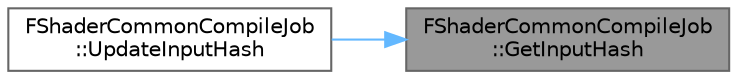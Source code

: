 digraph "FShaderCommonCompileJob::GetInputHash"
{
 // INTERACTIVE_SVG=YES
 // LATEX_PDF_SIZE
  bgcolor="transparent";
  edge [fontname=Helvetica,fontsize=10,labelfontname=Helvetica,labelfontsize=10];
  node [fontname=Helvetica,fontsize=10,shape=box,height=0.2,width=0.4];
  rankdir="RL";
  Node1 [id="Node000001",label="FShaderCommonCompileJob\l::GetInputHash",height=0.2,width=0.4,color="gray40", fillcolor="grey60", style="filled", fontcolor="black",tooltip="Returns hash of all inputs for this job (needed for caching)."];
  Node1 -> Node2 [id="edge1_Node000001_Node000002",dir="back",color="steelblue1",style="solid",tooltip=" "];
  Node2 [id="Node000002",label="FShaderCommonCompileJob\l::UpdateInputHash",height=0.2,width=0.4,color="grey40", fillcolor="white", style="filled",URL="$d9/d52/classFShaderCommonCompileJob.html#a1dbae76e747a18be9e16465aff4bd4e4",tooltip=" "];
}

